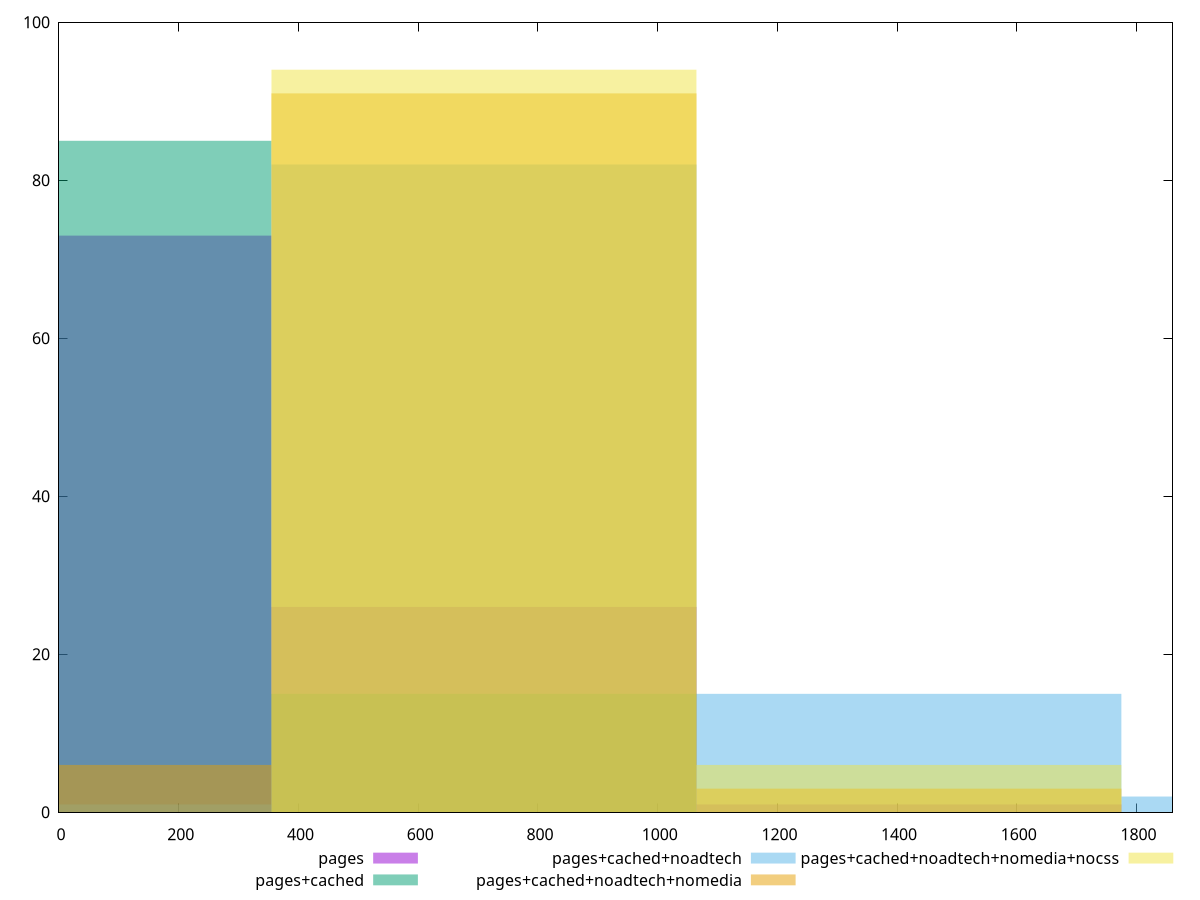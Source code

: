 reset

$pages <<EOF
0 73
709.8386193856801 26
1419.6772387713602 1
EOF

$pagesCached <<EOF
0 85
709.8386193856801 15
EOF

$pagesCachedNoadtech <<EOF
1419.6772387713602 15
709.8386193856801 82
2129.5158581570404 2
0 1
EOF

$pagesCachedNoadtechNomedia <<EOF
709.8386193856801 91
0 6
1419.6772387713602 3
EOF

$pagesCachedNoadtechNomediaNocss <<EOF
709.8386193856801 94
1419.6772387713602 6
EOF

set key outside below
set boxwidth 709.8386193856801
set xrange [0:1860]
set yrange [0:100]
set trange [0:100]
set style fill transparent solid 0.5 noborder
set terminal svg size 640, 530 enhanced background rgb 'white'
set output "report_00015_2021-02-09T16-11-33.973Z/uses-http2/comparison/histogram/all_raw.svg"

plot $pages title "pages" with boxes, \
     $pagesCached title "pages+cached" with boxes, \
     $pagesCachedNoadtech title "pages+cached+noadtech" with boxes, \
     $pagesCachedNoadtechNomedia title "pages+cached+noadtech+nomedia" with boxes, \
     $pagesCachedNoadtechNomediaNocss title "pages+cached+noadtech+nomedia+nocss" with boxes

reset

